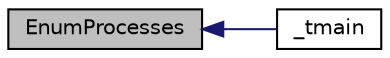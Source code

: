 digraph "EnumProcesses"
{
  edge [fontname="Helvetica",fontsize="10",labelfontname="Helvetica",labelfontsize="10"];
  node [fontname="Helvetica",fontsize="10",shape=record];
  rankdir="LR";
  Node38 [label="EnumProcesses",height=0.2,width=0.4,color="black", fillcolor="grey75", style="filled", fontcolor="black"];
  Node38 -> Node39 [dir="back",color="midnightblue",fontsize="10",style="solid",fontname="Helvetica"];
  Node39 [label="_tmain",height=0.2,width=0.4,color="black", fillcolor="white", style="filled",URL="$info__sec__proj_8cpp.html#a353674c5af92be7fb389265cde4e5e03"];
}
